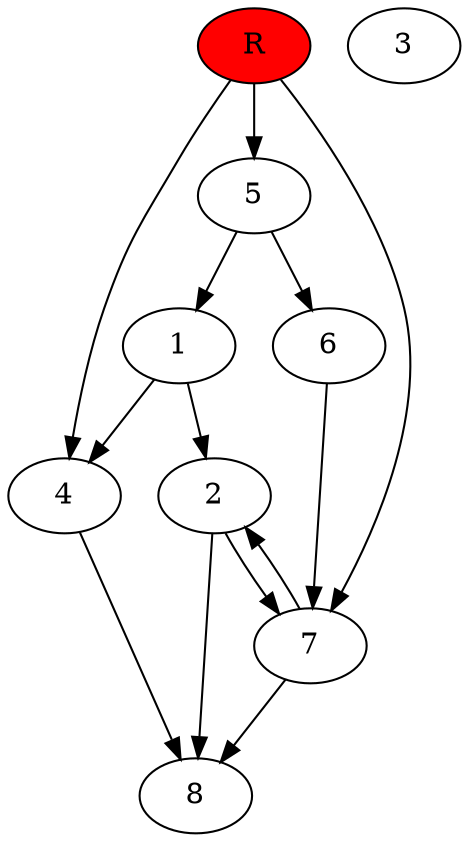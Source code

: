 digraph prb4128 {
	1
	2
	3
	4
	5
	6
	7
	8
	R [fillcolor="#ff0000" style=filled]
	1 -> 2
	1 -> 4
	2 -> 7
	2 -> 8
	4 -> 8
	5 -> 1
	5 -> 6
	6 -> 7
	7 -> 2
	7 -> 8
	R -> 4
	R -> 5
	R -> 7
}
